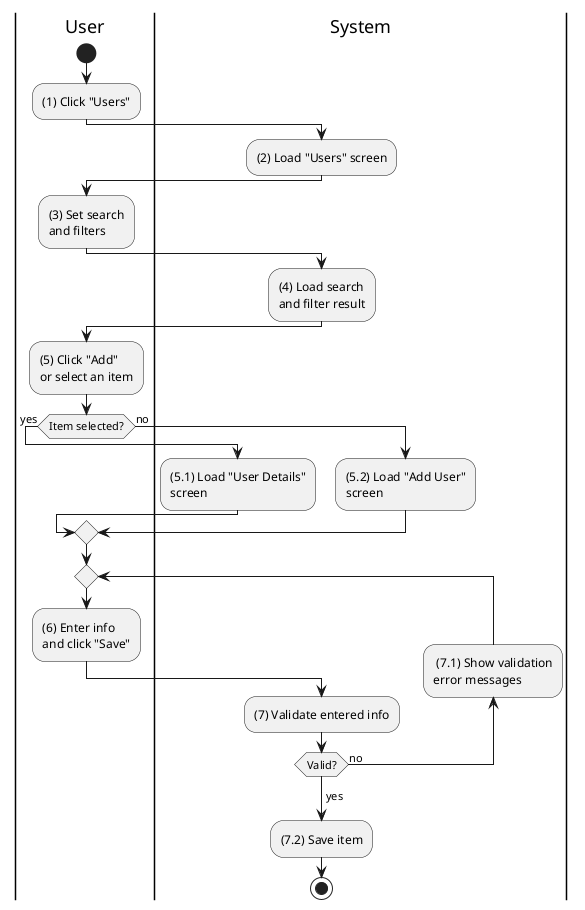 @startuml user-manage
|u|User
|s|System

|u|
start
:(1) Click "Users";

|s|
:(2) Load "Users" screen;

|u|
:(3) Set search\nand filters;

|s|
:(4) Load search\nand filter result;

|u|
:(5) Click "Add"\nor select an item;

if (Item selected?) then (yes)
|s|
:(5.1) Load "User Details"\nscreen;
else (no)
:(5.2) Load "Add User"\nscreen;
endif

|u|
repeat
    :(6) Enter info\nand click "Save";

    |s|
    :(7) Validate entered info;
    backward: (7.1) Show validation\nerror messages;
repeat while (Valid?) is (no)
->yes;
:(7.2) Save item;
stop
@enduml
